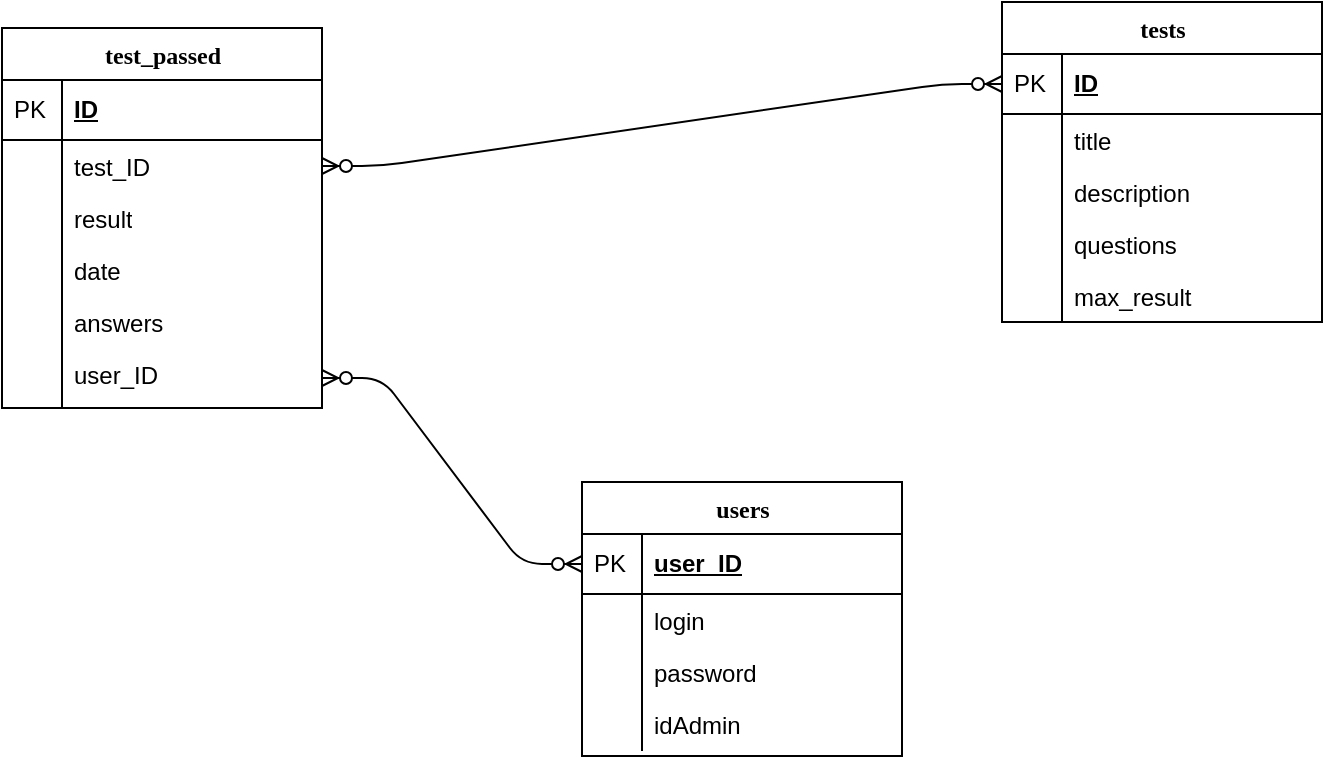 <mxfile version="12.4.3" type="github" pages="1"><diagram name="Page-1" id="9f46799a-70d6-7492-0946-bef42562c5a5"><mxGraphModel dx="1038" dy="580" grid="1" gridSize="10" guides="1" tooltips="1" connect="1" arrows="1" fold="1" page="1" pageScale="1" pageWidth="1100" pageHeight="850" background="#ffffff" math="0" shadow="0"><root><mxCell id="0"/><mxCell id="1" parent="0"/><mxCell id="78961159f06e98e8-17" value="test_passed" style="swimlane;html=1;fontStyle=1;align=center;verticalAlign=top;childLayout=stackLayout;horizontal=1;startSize=26;horizontalStack=0;resizeParent=1;resizeLast=0;collapsible=1;marginBottom=0;swimlaneFillColor=#ffffff;rounded=0;shadow=0;comic=0;labelBackgroundColor=none;strokeWidth=1;fillColor=none;fontFamily=Verdana;fontSize=12" parent="1" vertex="1"><mxGeometry x="90" y="83" width="160" height="190" as="geometry"/></mxCell><mxCell id="WVHuaXKCSdJT6hWTcvoA-1" value="ID" style="shape=partialRectangle;top=0;left=0;right=0;bottom=1;html=1;align=left;verticalAlign=middle;fillColor=none;spacingLeft=34;spacingRight=4;whiteSpace=wrap;overflow=hidden;rotatable=0;points=[[0,0.5],[1,0.5]];portConstraint=eastwest;dropTarget=0;fontStyle=5;" vertex="1" parent="78961159f06e98e8-17"><mxGeometry y="26" width="160" height="30" as="geometry"/></mxCell><mxCell id="WVHuaXKCSdJT6hWTcvoA-2" value="PK" style="shape=partialRectangle;top=0;left=0;bottom=0;html=1;fillColor=none;align=left;verticalAlign=middle;spacingLeft=4;spacingRight=4;whiteSpace=wrap;overflow=hidden;rotatable=0;points=[];portConstraint=eastwest;part=1;" vertex="1" connectable="0" parent="WVHuaXKCSdJT6hWTcvoA-1"><mxGeometry width="30" height="30" as="geometry"/></mxCell><mxCell id="WVHuaXKCSdJT6hWTcvoA-3" value="test_ID" style="shape=partialRectangle;top=0;left=0;right=0;bottom=0;html=1;align=left;verticalAlign=top;fillColor=none;spacingLeft=34;spacingRight=4;whiteSpace=wrap;overflow=hidden;rotatable=0;points=[[0,0.5],[1,0.5]];portConstraint=eastwest;dropTarget=0;" vertex="1" parent="78961159f06e98e8-17"><mxGeometry y="56" width="160" height="26" as="geometry"/></mxCell><mxCell id="WVHuaXKCSdJT6hWTcvoA-4" value="" style="shape=partialRectangle;top=0;left=0;bottom=0;html=1;fillColor=none;align=left;verticalAlign=top;spacingLeft=4;spacingRight=4;whiteSpace=wrap;overflow=hidden;rotatable=0;points=[];portConstraint=eastwest;part=1;" vertex="1" connectable="0" parent="WVHuaXKCSdJT6hWTcvoA-3"><mxGeometry width="30" height="26" as="geometry"/></mxCell><mxCell id="WVHuaXKCSdJT6hWTcvoA-15" value="result" style="shape=partialRectangle;top=0;left=0;right=0;bottom=0;html=1;align=left;verticalAlign=top;fillColor=none;spacingLeft=34;spacingRight=4;whiteSpace=wrap;overflow=hidden;rotatable=0;points=[[0,0.5],[1,0.5]];portConstraint=eastwest;dropTarget=0;" vertex="1" parent="78961159f06e98e8-17"><mxGeometry y="82" width="160" height="26" as="geometry"/></mxCell><mxCell id="WVHuaXKCSdJT6hWTcvoA-16" value="" style="shape=partialRectangle;top=0;left=0;bottom=0;html=1;fillColor=none;align=left;verticalAlign=top;spacingLeft=4;spacingRight=4;whiteSpace=wrap;overflow=hidden;rotatable=0;points=[];portConstraint=eastwest;part=1;" vertex="1" connectable="0" parent="WVHuaXKCSdJT6hWTcvoA-15"><mxGeometry width="30" height="26" as="geometry"/></mxCell><mxCell id="WVHuaXKCSdJT6hWTcvoA-17" value="date" style="shape=partialRectangle;top=0;left=0;right=0;bottom=0;html=1;align=left;verticalAlign=top;fillColor=none;spacingLeft=34;spacingRight=4;whiteSpace=wrap;overflow=hidden;rotatable=0;points=[[0,0.5],[1,0.5]];portConstraint=eastwest;dropTarget=0;" vertex="1" parent="78961159f06e98e8-17"><mxGeometry y="108" width="160" height="26" as="geometry"/></mxCell><mxCell id="WVHuaXKCSdJT6hWTcvoA-18" value="" style="shape=partialRectangle;top=0;left=0;bottom=0;html=1;fillColor=none;align=left;verticalAlign=top;spacingLeft=4;spacingRight=4;whiteSpace=wrap;overflow=hidden;rotatable=0;points=[];portConstraint=eastwest;part=1;" vertex="1" connectable="0" parent="WVHuaXKCSdJT6hWTcvoA-17"><mxGeometry width="30" height="26" as="geometry"/></mxCell><mxCell id="WVHuaXKCSdJT6hWTcvoA-19" value="answers" style="shape=partialRectangle;top=0;left=0;right=0;bottom=0;html=1;align=left;verticalAlign=top;fillColor=none;spacingLeft=34;spacingRight=4;whiteSpace=wrap;overflow=hidden;rotatable=0;points=[[0,0.5],[1,0.5]];portConstraint=eastwest;dropTarget=0;" vertex="1" parent="78961159f06e98e8-17"><mxGeometry y="134" width="160" height="26" as="geometry"/></mxCell><mxCell id="WVHuaXKCSdJT6hWTcvoA-20" value="" style="shape=partialRectangle;top=0;left=0;bottom=0;html=1;fillColor=none;align=left;verticalAlign=top;spacingLeft=4;spacingRight=4;whiteSpace=wrap;overflow=hidden;rotatable=0;points=[];portConstraint=eastwest;part=1;" vertex="1" connectable="0" parent="WVHuaXKCSdJT6hWTcvoA-19"><mxGeometry width="30" height="26" as="geometry"/></mxCell><mxCell id="WVHuaXKCSdJT6hWTcvoA-5" value="user_ID" style="shape=partialRectangle;top=0;left=0;right=0;bottom=0;html=1;align=left;verticalAlign=top;fillColor=none;spacingLeft=34;spacingRight=4;whiteSpace=wrap;overflow=hidden;rotatable=0;points=[[0,0.5],[1,0.5]];portConstraint=eastwest;dropTarget=0;" vertex="1" parent="78961159f06e98e8-17"><mxGeometry y="160" width="160" height="30" as="geometry"/></mxCell><mxCell id="WVHuaXKCSdJT6hWTcvoA-6" value="" style="shape=partialRectangle;top=0;left=0;bottom=0;html=1;fillColor=none;align=left;verticalAlign=top;spacingLeft=4;spacingRight=4;whiteSpace=wrap;overflow=hidden;rotatable=0;points=[];portConstraint=eastwest;part=1;" vertex="1" connectable="0" parent="WVHuaXKCSdJT6hWTcvoA-5"><mxGeometry width="30" height="30.0" as="geometry"/></mxCell><mxCell id="78961159f06e98e8-30" value="users" style="swimlane;html=1;fontStyle=1;align=center;verticalAlign=top;childLayout=stackLayout;horizontal=1;startSize=26;horizontalStack=0;resizeParent=1;resizeLast=0;collapsible=1;marginBottom=0;swimlaneFillColor=#ffffff;rounded=0;shadow=0;comic=0;labelBackgroundColor=none;strokeWidth=1;fillColor=none;fontFamily=Verdana;fontSize=12" parent="1" vertex="1"><mxGeometry x="380" y="310" width="160" height="137" as="geometry"/></mxCell><mxCell id="WVHuaXKCSdJT6hWTcvoA-23" value="user_ID" style="shape=partialRectangle;top=0;left=0;right=0;bottom=1;html=1;align=left;verticalAlign=middle;fillColor=none;spacingLeft=34;spacingRight=4;whiteSpace=wrap;overflow=hidden;rotatable=0;points=[[0,0.5],[1,0.5]];portConstraint=eastwest;dropTarget=0;fontStyle=5;" vertex="1" parent="78961159f06e98e8-30"><mxGeometry y="26" width="160" height="30" as="geometry"/></mxCell><mxCell id="WVHuaXKCSdJT6hWTcvoA-24" value="PK" style="shape=partialRectangle;top=0;left=0;bottom=0;html=1;fillColor=none;align=left;verticalAlign=middle;spacingLeft=4;spacingRight=4;whiteSpace=wrap;overflow=hidden;rotatable=0;points=[];portConstraint=eastwest;part=1;" vertex="1" connectable="0" parent="WVHuaXKCSdJT6hWTcvoA-23"><mxGeometry width="30" height="30" as="geometry"/></mxCell><mxCell id="WVHuaXKCSdJT6hWTcvoA-21" value="login" style="shape=partialRectangle;top=0;left=0;right=0;bottom=0;html=1;align=left;verticalAlign=top;fillColor=none;spacingLeft=34;spacingRight=4;whiteSpace=wrap;overflow=hidden;rotatable=0;points=[[0,0.5],[1,0.5]];portConstraint=eastwest;dropTarget=0;" vertex="1" parent="78961159f06e98e8-30"><mxGeometry y="56" width="160" height="26" as="geometry"/></mxCell><mxCell id="WVHuaXKCSdJT6hWTcvoA-22" value="" style="shape=partialRectangle;top=0;left=0;bottom=0;html=1;fillColor=none;align=left;verticalAlign=top;spacingLeft=4;spacingRight=4;whiteSpace=wrap;overflow=hidden;rotatable=0;points=[];portConstraint=eastwest;part=1;" vertex="1" connectable="0" parent="WVHuaXKCSdJT6hWTcvoA-21"><mxGeometry width="30" height="26" as="geometry"/></mxCell><mxCell id="WVHuaXKCSdJT6hWTcvoA-25" value="password" style="shape=partialRectangle;top=0;left=0;right=0;bottom=0;html=1;align=left;verticalAlign=top;fillColor=none;spacingLeft=34;spacingRight=4;whiteSpace=wrap;overflow=hidden;rotatable=0;points=[[0,0.5],[1,0.5]];portConstraint=eastwest;dropTarget=0;" vertex="1" parent="78961159f06e98e8-30"><mxGeometry y="82" width="160" height="26" as="geometry"/></mxCell><mxCell id="WVHuaXKCSdJT6hWTcvoA-26" value="" style="shape=partialRectangle;top=0;left=0;bottom=0;html=1;fillColor=none;align=left;verticalAlign=top;spacingLeft=4;spacingRight=4;whiteSpace=wrap;overflow=hidden;rotatable=0;points=[];portConstraint=eastwest;part=1;" vertex="1" connectable="0" parent="WVHuaXKCSdJT6hWTcvoA-25"><mxGeometry width="30" height="26" as="geometry"/></mxCell><mxCell id="WVHuaXKCSdJT6hWTcvoA-27" value="idAdmin" style="shape=partialRectangle;top=0;left=0;right=0;bottom=0;html=1;align=left;verticalAlign=top;fillColor=none;spacingLeft=34;spacingRight=4;whiteSpace=wrap;overflow=hidden;rotatable=0;points=[[0,0.5],[1,0.5]];portConstraint=eastwest;dropTarget=0;" vertex="1" parent="78961159f06e98e8-30"><mxGeometry y="108" width="160" height="26" as="geometry"/></mxCell><mxCell id="WVHuaXKCSdJT6hWTcvoA-28" value="" style="shape=partialRectangle;top=0;left=0;bottom=0;html=1;fillColor=none;align=left;verticalAlign=top;spacingLeft=4;spacingRight=4;whiteSpace=wrap;overflow=hidden;rotatable=0;points=[];portConstraint=eastwest;part=1;" vertex="1" connectable="0" parent="WVHuaXKCSdJT6hWTcvoA-27"><mxGeometry width="30" height="26" as="geometry"/></mxCell><mxCell id="78961159f06e98e8-43" value="tests" style="swimlane;html=1;fontStyle=1;align=center;verticalAlign=top;childLayout=stackLayout;horizontal=1;startSize=26;horizontalStack=0;resizeParent=1;resizeLast=0;collapsible=1;marginBottom=0;swimlaneFillColor=#ffffff;rounded=0;shadow=0;comic=0;labelBackgroundColor=none;strokeWidth=1;fillColor=none;fontFamily=Verdana;fontSize=12" parent="1" vertex="1"><mxGeometry x="590" y="70" width="160" height="160" as="geometry"/></mxCell><mxCell id="WVHuaXKCSdJT6hWTcvoA-29" value="ID" style="shape=partialRectangle;top=0;left=0;right=0;bottom=1;html=1;align=left;verticalAlign=middle;fillColor=none;spacingLeft=34;spacingRight=4;whiteSpace=wrap;overflow=hidden;rotatable=0;points=[[0,0.5],[1,0.5]];portConstraint=eastwest;dropTarget=0;fontStyle=5;" vertex="1" parent="78961159f06e98e8-43"><mxGeometry y="26" width="160" height="30" as="geometry"/></mxCell><mxCell id="WVHuaXKCSdJT6hWTcvoA-30" value="PK" style="shape=partialRectangle;top=0;left=0;bottom=0;html=1;fillColor=none;align=left;verticalAlign=middle;spacingLeft=4;spacingRight=4;whiteSpace=wrap;overflow=hidden;rotatable=0;points=[];portConstraint=eastwest;part=1;" vertex="1" connectable="0" parent="WVHuaXKCSdJT6hWTcvoA-29"><mxGeometry width="30" height="30" as="geometry"/></mxCell><mxCell id="WVHuaXKCSdJT6hWTcvoA-31" value="title" style="shape=partialRectangle;top=0;left=0;right=0;bottom=0;html=1;align=left;verticalAlign=top;fillColor=none;spacingLeft=34;spacingRight=4;whiteSpace=wrap;overflow=hidden;rotatable=0;points=[[0,0.5],[1,0.5]];portConstraint=eastwest;dropTarget=0;" vertex="1" parent="78961159f06e98e8-43"><mxGeometry y="56" width="160" height="26" as="geometry"/></mxCell><mxCell id="WVHuaXKCSdJT6hWTcvoA-32" value="" style="shape=partialRectangle;top=0;left=0;bottom=0;html=1;fillColor=none;align=left;verticalAlign=top;spacingLeft=4;spacingRight=4;whiteSpace=wrap;overflow=hidden;rotatable=0;points=[];portConstraint=eastwest;part=1;" vertex="1" connectable="0" parent="WVHuaXKCSdJT6hWTcvoA-31"><mxGeometry width="30" height="26" as="geometry"/></mxCell><mxCell id="WVHuaXKCSdJT6hWTcvoA-33" value="description" style="shape=partialRectangle;top=0;left=0;right=0;bottom=0;html=1;align=left;verticalAlign=top;fillColor=none;spacingLeft=34;spacingRight=4;whiteSpace=wrap;overflow=hidden;rotatable=0;points=[[0,0.5],[1,0.5]];portConstraint=eastwest;dropTarget=0;" vertex="1" parent="78961159f06e98e8-43"><mxGeometry y="82" width="160" height="26" as="geometry"/></mxCell><mxCell id="WVHuaXKCSdJT6hWTcvoA-34" value="" style="shape=partialRectangle;top=0;left=0;bottom=0;html=1;fillColor=none;align=left;verticalAlign=top;spacingLeft=4;spacingRight=4;whiteSpace=wrap;overflow=hidden;rotatable=0;points=[];portConstraint=eastwest;part=1;" vertex="1" connectable="0" parent="WVHuaXKCSdJT6hWTcvoA-33"><mxGeometry width="30" height="26" as="geometry"/></mxCell><mxCell id="WVHuaXKCSdJT6hWTcvoA-35" value="questions" style="shape=partialRectangle;top=0;left=0;right=0;bottom=0;html=1;align=left;verticalAlign=top;fillColor=none;spacingLeft=34;spacingRight=4;whiteSpace=wrap;overflow=hidden;rotatable=0;points=[[0,0.5],[1,0.5]];portConstraint=eastwest;dropTarget=0;" vertex="1" parent="78961159f06e98e8-43"><mxGeometry y="108" width="160" height="26" as="geometry"/></mxCell><mxCell id="WVHuaXKCSdJT6hWTcvoA-36" value="" style="shape=partialRectangle;top=0;left=0;bottom=0;html=1;fillColor=none;align=left;verticalAlign=top;spacingLeft=4;spacingRight=4;whiteSpace=wrap;overflow=hidden;rotatable=0;points=[];portConstraint=eastwest;part=1;" vertex="1" connectable="0" parent="WVHuaXKCSdJT6hWTcvoA-35"><mxGeometry width="30" height="26" as="geometry"/></mxCell><mxCell id="WVHuaXKCSdJT6hWTcvoA-37" value="max_result" style="shape=partialRectangle;top=0;left=0;right=0;bottom=0;html=1;align=left;verticalAlign=top;fillColor=none;spacingLeft=34;spacingRight=4;whiteSpace=wrap;overflow=hidden;rotatable=0;points=[[0,0.5],[1,0.5]];portConstraint=eastwest;dropTarget=0;" vertex="1" parent="78961159f06e98e8-43"><mxGeometry y="134" width="160" height="26" as="geometry"/></mxCell><mxCell id="WVHuaXKCSdJT6hWTcvoA-38" value="" style="shape=partialRectangle;top=0;left=0;bottom=0;html=1;fillColor=none;align=left;verticalAlign=top;spacingLeft=4;spacingRight=4;whiteSpace=wrap;overflow=hidden;rotatable=0;points=[];portConstraint=eastwest;part=1;" vertex="1" connectable="0" parent="WVHuaXKCSdJT6hWTcvoA-37"><mxGeometry width="30" height="26" as="geometry"/></mxCell><mxCell id="WVHuaXKCSdJT6hWTcvoA-41" value="" style="edgeStyle=entityRelationEdgeStyle;fontSize=12;html=1;endArrow=ERzeroToMany;endFill=1;startArrow=ERzeroToMany;entryX=0;entryY=0.5;entryDx=0;entryDy=0;exitX=1;exitY=0.5;exitDx=0;exitDy=0;" edge="1" parent="1" source="WVHuaXKCSdJT6hWTcvoA-5" target="WVHuaXKCSdJT6hWTcvoA-23"><mxGeometry width="100" height="100" relative="1" as="geometry"><mxPoint x="340" y="370" as="sourcePoint"/><mxPoint x="440" y="270" as="targetPoint"/></mxGeometry></mxCell><mxCell id="WVHuaXKCSdJT6hWTcvoA-42" value="" style="edgeStyle=entityRelationEdgeStyle;fontSize=12;html=1;endArrow=ERzeroToMany;endFill=1;startArrow=ERzeroToMany;entryX=0;entryY=0.5;entryDx=0;entryDy=0;exitX=1;exitY=0.5;exitDx=0;exitDy=0;" edge="1" parent="1" source="WVHuaXKCSdJT6hWTcvoA-3" target="WVHuaXKCSdJT6hWTcvoA-29"><mxGeometry width="100" height="100" relative="1" as="geometry"><mxPoint x="340" y="137" as="sourcePoint"/><mxPoint x="470" y="230" as="targetPoint"/></mxGeometry></mxCell></root></mxGraphModel></diagram></mxfile>